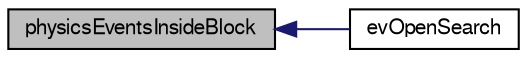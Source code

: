 digraph "physicsEventsInsideBlock"
{
  bgcolor="transparent";
  edge [fontname="FreeSans",fontsize="10",labelfontname="FreeSans",labelfontsize="10"];
  node [fontname="FreeSans",fontsize="10",shape=record];
  rankdir="LR";
  Node1 [label="physicsEventsInsideBlock",height=0.2,width=0.4,color="black", fillcolor="grey75", style="filled" fontcolor="black"];
  Node1 -> Node2 [dir="back",color="midnightblue",fontsize="10",style="solid",fontname="FreeSans"];
  Node2 [label="evOpenSearch",height=0.2,width=0.4,color="black",URL="$d9/dca/evio_8c.html#a474d0f717485e2365cea6cd877db6819"];
}

